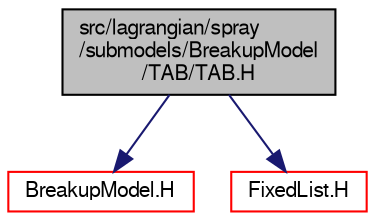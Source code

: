 digraph "src/lagrangian/spray/submodels/BreakupModel/TAB/TAB.H"
{
  bgcolor="transparent";
  edge [fontname="FreeSans",fontsize="10",labelfontname="FreeSans",labelfontsize="10"];
  node [fontname="FreeSans",fontsize="10",shape=record];
  Node0 [label="src/lagrangian/spray\l/submodels/BreakupModel\l/TAB/TAB.H",height=0.2,width=0.4,color="black", fillcolor="grey75", style="filled", fontcolor="black"];
  Node0 -> Node1 [color="midnightblue",fontsize="10",style="solid",fontname="FreeSans"];
  Node1 [label="BreakupModel.H",height=0.2,width=0.4,color="red",URL="$a06734.html"];
  Node0 -> Node86 [color="midnightblue",fontsize="10",style="solid",fontname="FreeSans"];
  Node86 [label="FixedList.H",height=0.2,width=0.4,color="red",URL="$a08642.html"];
}
